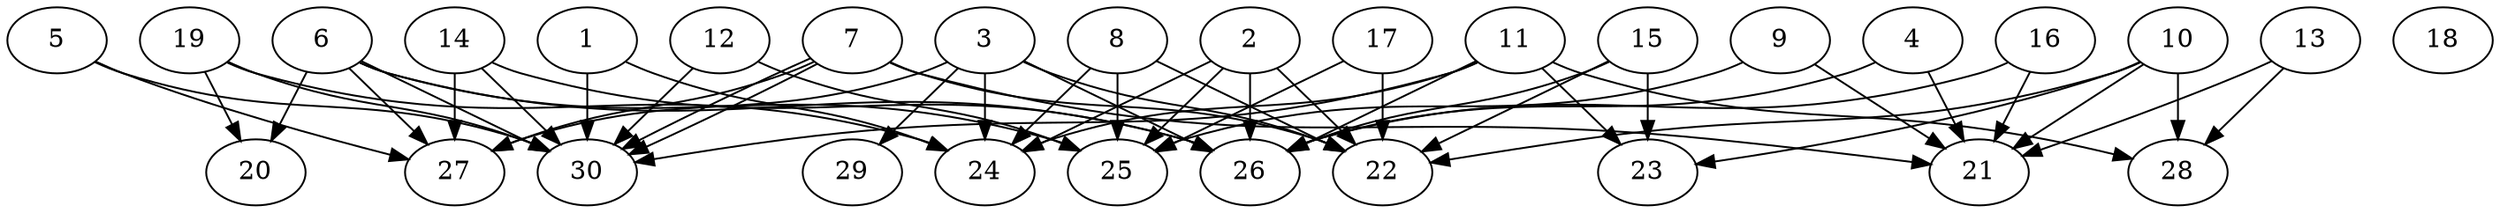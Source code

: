 // DAG automatically generated by daggen at Thu Oct  3 14:04:18 2019
// ./daggen --dot -n 30 --ccr 0.5 --fat 0.9 --regular 0.5 --density 0.5 --mindata 5242880 --maxdata 52428800 
digraph G {
  1 [size="104601600", alpha="0.07", expect_size="52300800"] 
  1 -> 24 [size ="52300800"]
  1 -> 30 [size ="52300800"]
  2 [size="41779200", alpha="0.08", expect_size="20889600"] 
  2 -> 22 [size ="20889600"]
  2 -> 24 [size ="20889600"]
  2 -> 25 [size ="20889600"]
  2 -> 26 [size ="20889600"]
  3 [size="81627136", alpha="0.10", expect_size="40813568"] 
  3 -> 22 [size ="40813568"]
  3 -> 24 [size ="40813568"]
  3 -> 26 [size ="40813568"]
  3 -> 27 [size ="40813568"]
  3 -> 29 [size ="40813568"]
  4 [size="51195904", alpha="0.08", expect_size="25597952"] 
  4 -> 21 [size ="25597952"]
  4 -> 26 [size ="25597952"]
  5 [size="91564032", alpha="0.13", expect_size="45782016"] 
  5 -> 27 [size ="45782016"]
  5 -> 30 [size ="45782016"]
  6 [size="94779392", alpha="0.12", expect_size="47389696"] 
  6 -> 20 [size ="47389696"]
  6 -> 25 [size ="47389696"]
  6 -> 26 [size ="47389696"]
  6 -> 27 [size ="47389696"]
  6 -> 30 [size ="47389696"]
  7 [size="29730816", alpha="0.19", expect_size="14865408"] 
  7 -> 21 [size ="14865408"]
  7 -> 22 [size ="14865408"]
  7 -> 27 [size ="14865408"]
  7 -> 30 [size ="14865408"]
  7 -> 30 [size ="14865408"]
  8 [size="20664320", alpha="0.11", expect_size="10332160"] 
  8 -> 22 [size ="10332160"]
  8 -> 24 [size ="10332160"]
  8 -> 25 [size ="10332160"]
  9 [size="14094336", alpha="0.18", expect_size="7047168"] 
  9 -> 21 [size ="7047168"]
  9 -> 25 [size ="7047168"]
  10 [size="42051584", alpha="0.07", expect_size="21025792"] 
  10 -> 21 [size ="21025792"]
  10 -> 22 [size ="21025792"]
  10 -> 23 [size ="21025792"]
  10 -> 28 [size ="21025792"]
  11 [size="83406848", alpha="0.18", expect_size="41703424"] 
  11 -> 23 [size ="41703424"]
  11 -> 24 [size ="41703424"]
  11 -> 26 [size ="41703424"]
  11 -> 28 [size ="41703424"]
  11 -> 30 [size ="41703424"]
  12 [size="21751808", alpha="0.16", expect_size="10875904"] 
  12 -> 25 [size ="10875904"]
  12 -> 30 [size ="10875904"]
  13 [size="58195968", alpha="0.05", expect_size="29097984"] 
  13 -> 21 [size ="29097984"]
  13 -> 28 [size ="29097984"]
  14 [size="13346816", alpha="0.17", expect_size="6673408"] 
  14 -> 26 [size ="6673408"]
  14 -> 27 [size ="6673408"]
  14 -> 30 [size ="6673408"]
  15 [size="49504256", alpha="0.06", expect_size="24752128"] 
  15 -> 22 [size ="24752128"]
  15 -> 23 [size ="24752128"]
  15 -> 26 [size ="24752128"]
  16 [size="15353856", alpha="0.15", expect_size="7676928"] 
  16 -> 21 [size ="7676928"]
  16 -> 26 [size ="7676928"]
  17 [size="70914048", alpha="0.19", expect_size="35457024"] 
  17 -> 22 [size ="35457024"]
  17 -> 25 [size ="35457024"]
  18 [size="67268608", alpha="0.12", expect_size="33634304"] 
  19 [size="26859520", alpha="0.09", expect_size="13429760"] 
  19 -> 20 [size ="13429760"]
  19 -> 24 [size ="13429760"]
  19 -> 30 [size ="13429760"]
  20 [size="19437568", alpha="0.16", expect_size="9718784"] 
  21 [size="50657280", alpha="0.04", expect_size="25328640"] 
  22 [size="41107456", alpha="0.17", expect_size="20553728"] 
  23 [size="24147968", alpha="0.07", expect_size="12073984"] 
  24 [size="49999872", alpha="0.04", expect_size="24999936"] 
  25 [size="36904960", alpha="0.19", expect_size="18452480"] 
  26 [size="63717376", alpha="0.12", expect_size="31858688"] 
  27 [size="38469632", alpha="0.08", expect_size="19234816"] 
  28 [size="35743744", alpha="0.07", expect_size="17871872"] 
  29 [size="93411328", alpha="0.07", expect_size="46705664"] 
  30 [size="40712192", alpha="0.14", expect_size="20356096"] 
}
